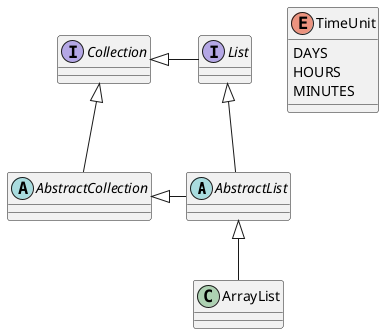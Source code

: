 @startuml
'https://plantuml.com/class-diagram

abstract class AbstractList
abstract AbstractCollection
interface List
interface Collection

List <|-- AbstractList
Collection <|-- AbstractCollection

Collection <|- List
AbstractCollection <|- AbstractList
AbstractList <|-- ArrayList


enum TimeUnit {
DAYS
HOURS
MINUTES
}

@enduml

@startuml
@startuml
class Main
class User
class Register
class Login
class Welcome
class Search
class Recomended
class Continue
class WatchLater
abstract class  Media
class Movies
class Series
class Season
class Episode
class PlayMedia
class LogOut
class Settings
class SwitchUser
Main --> Chill
Chill --> User
User --> Register
User --> Login
Register --> Login
Login --> Welcome
Welcome --> Search
Welcome --> Recomended
Welcome --> WatchLater
Welcome --> Continue
Search --> Media
Recomended --> Media
WatchLater  --> Media
Continue --> Media
Media --> Movies
Movies --> PlayMedia
Media --> Series
Series --> Season
Season --> Episode
Episode --> PlayMedia
PlayMedia --> Welcome
Welcome --> Settings
Settings --> LogOut
Settings --> SwitchUser
SwitchUser --> Login

class Chill{
-String Name
-ArrayList <User> users

}
class Series{
Season();

}
@enduml
@enduml